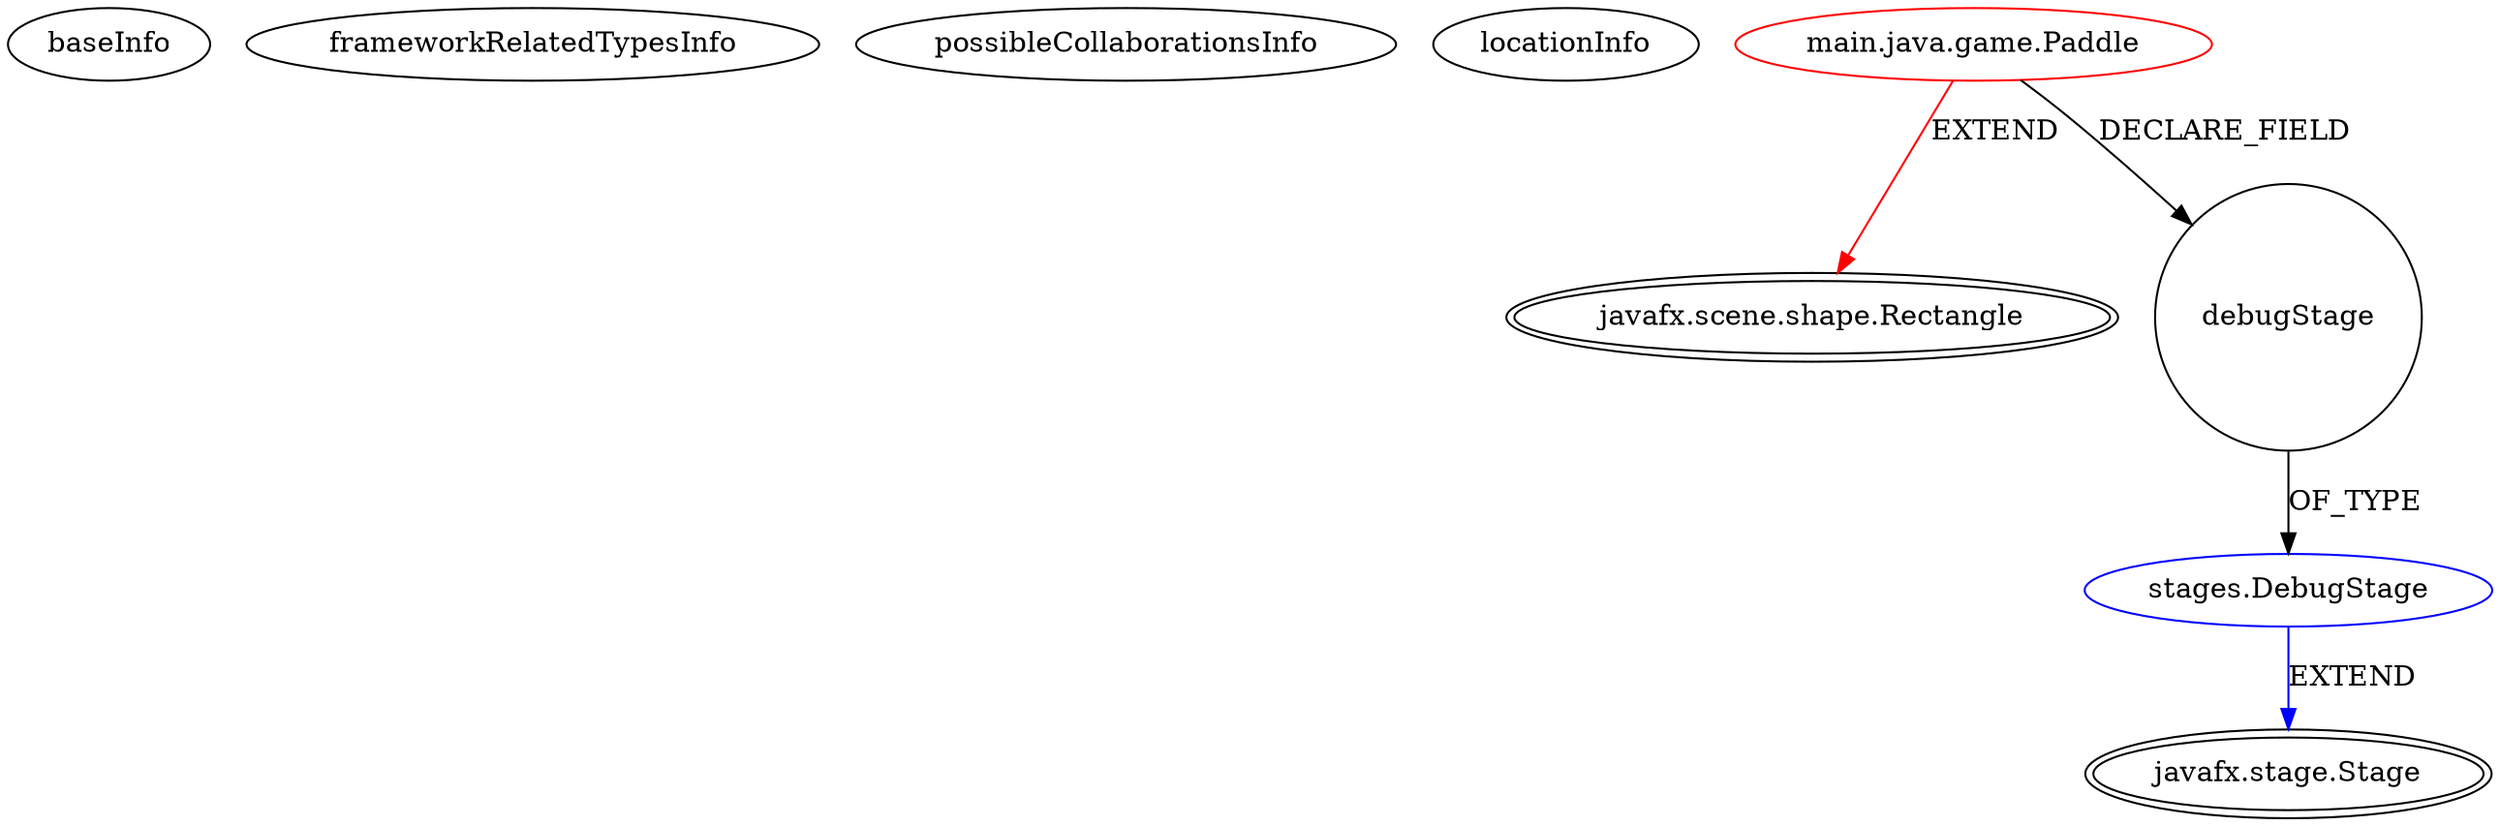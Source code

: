 digraph {
baseInfo[graphId=107,category="extension_graph",isAnonymous=false,possibleRelation=true]
frameworkRelatedTypesInfo[0="javafx.scene.shape.Rectangle"]
possibleCollaborationsInfo[0="107~FIELD_DECLARATION-~javafx.scene.shape.Rectangle ~javafx.stage.Stage ~false~false"]
locationInfo[projectName="AaronJRubin-javafx-pong",filePath="/AaronJRubin-javafx-pong/javafx-pong-master/src/main/java/game/Paddle.java",contextSignature="Paddle",graphId="107"]
0[label="main.java.game.Paddle",vertexType="ROOT_CLIENT_CLASS_DECLARATION",isFrameworkType=false,color=red]
1[label="javafx.scene.shape.Rectangle",vertexType="FRAMEWORK_CLASS_TYPE",isFrameworkType=true,peripheries=2]
2[label="debugStage",vertexType="FIELD_DECLARATION",isFrameworkType=false,shape=circle]
3[label="stages.DebugStage",vertexType="REFERENCE_CLIENT_CLASS_DECLARATION",isFrameworkType=false,color=blue]
4[label="javafx.stage.Stage",vertexType="FRAMEWORK_CLASS_TYPE",isFrameworkType=true,peripheries=2]
0->1[label="EXTEND",color=red]
0->2[label="DECLARE_FIELD"]
3->4[label="EXTEND",color=blue]
2->3[label="OF_TYPE"]
}
